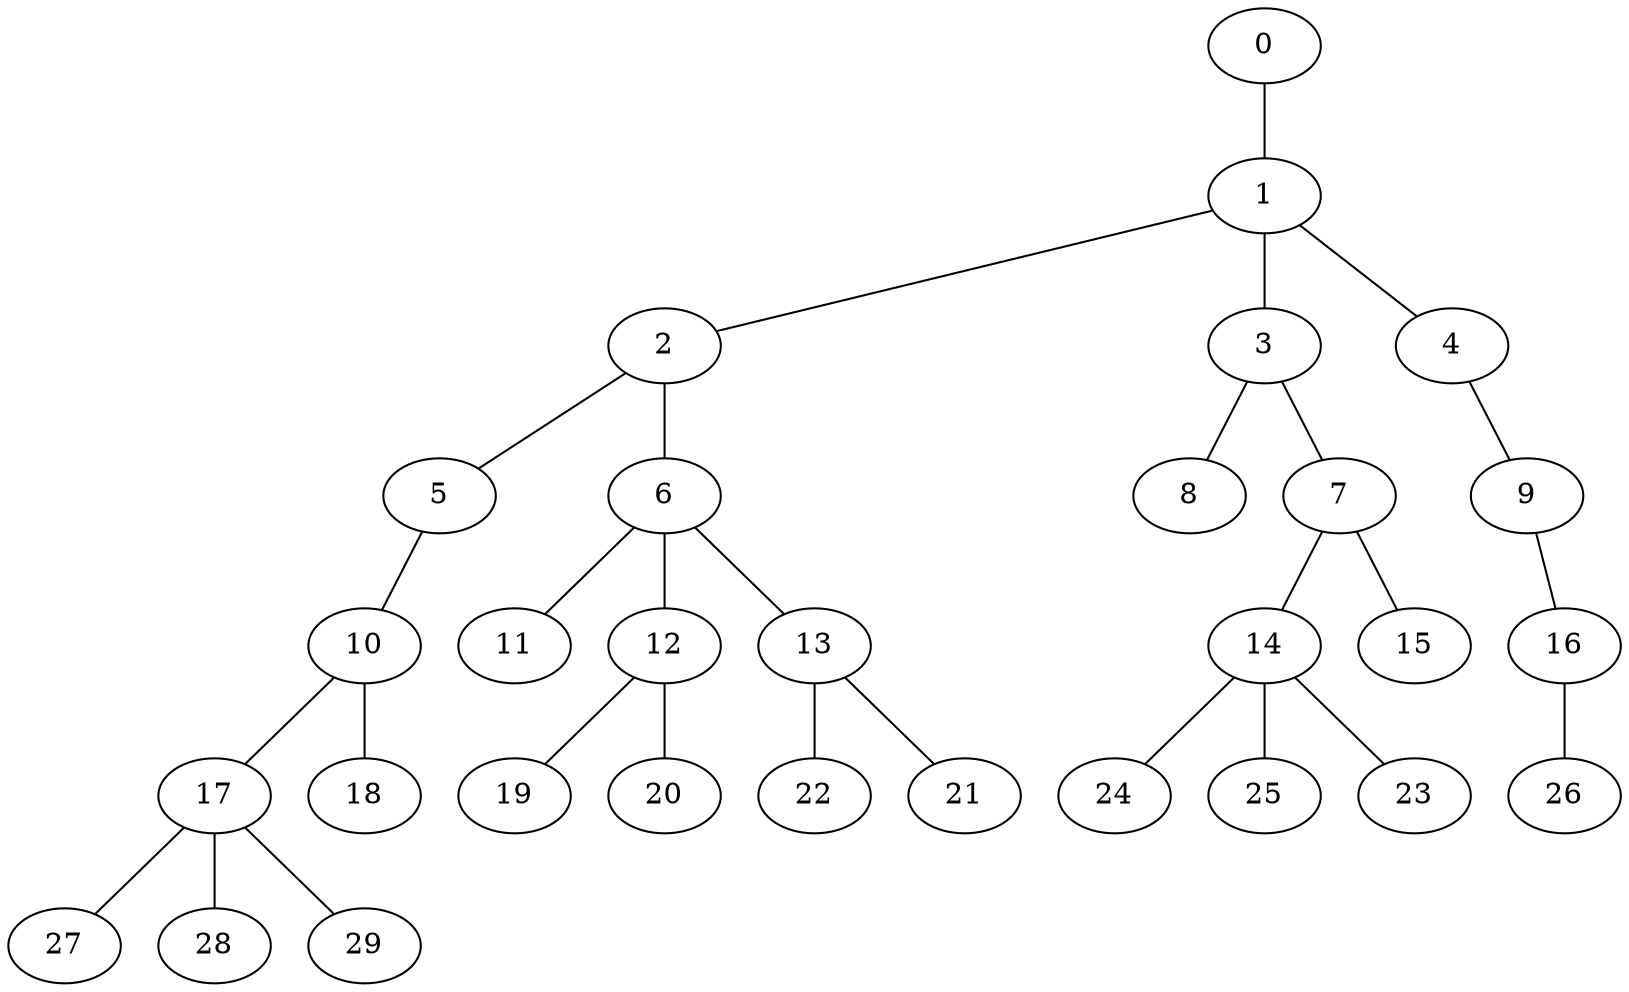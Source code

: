 
graph graphname {
    0 -- 1
1 -- 2
1 -- 3
1 -- 4
2 -- 5
2 -- 6
3 -- 8
3 -- 7
4 -- 9
5 -- 10
6 -- 11
6 -- 12
6 -- 13
7 -- 14
7 -- 15
9 -- 16
10 -- 17
10 -- 18
12 -- 19
12 -- 20
13 -- 22
13 -- 21
14 -- 24
14 -- 25
14 -- 23
16 -- 26
17 -- 27
17 -- 28
17 -- 29

}
